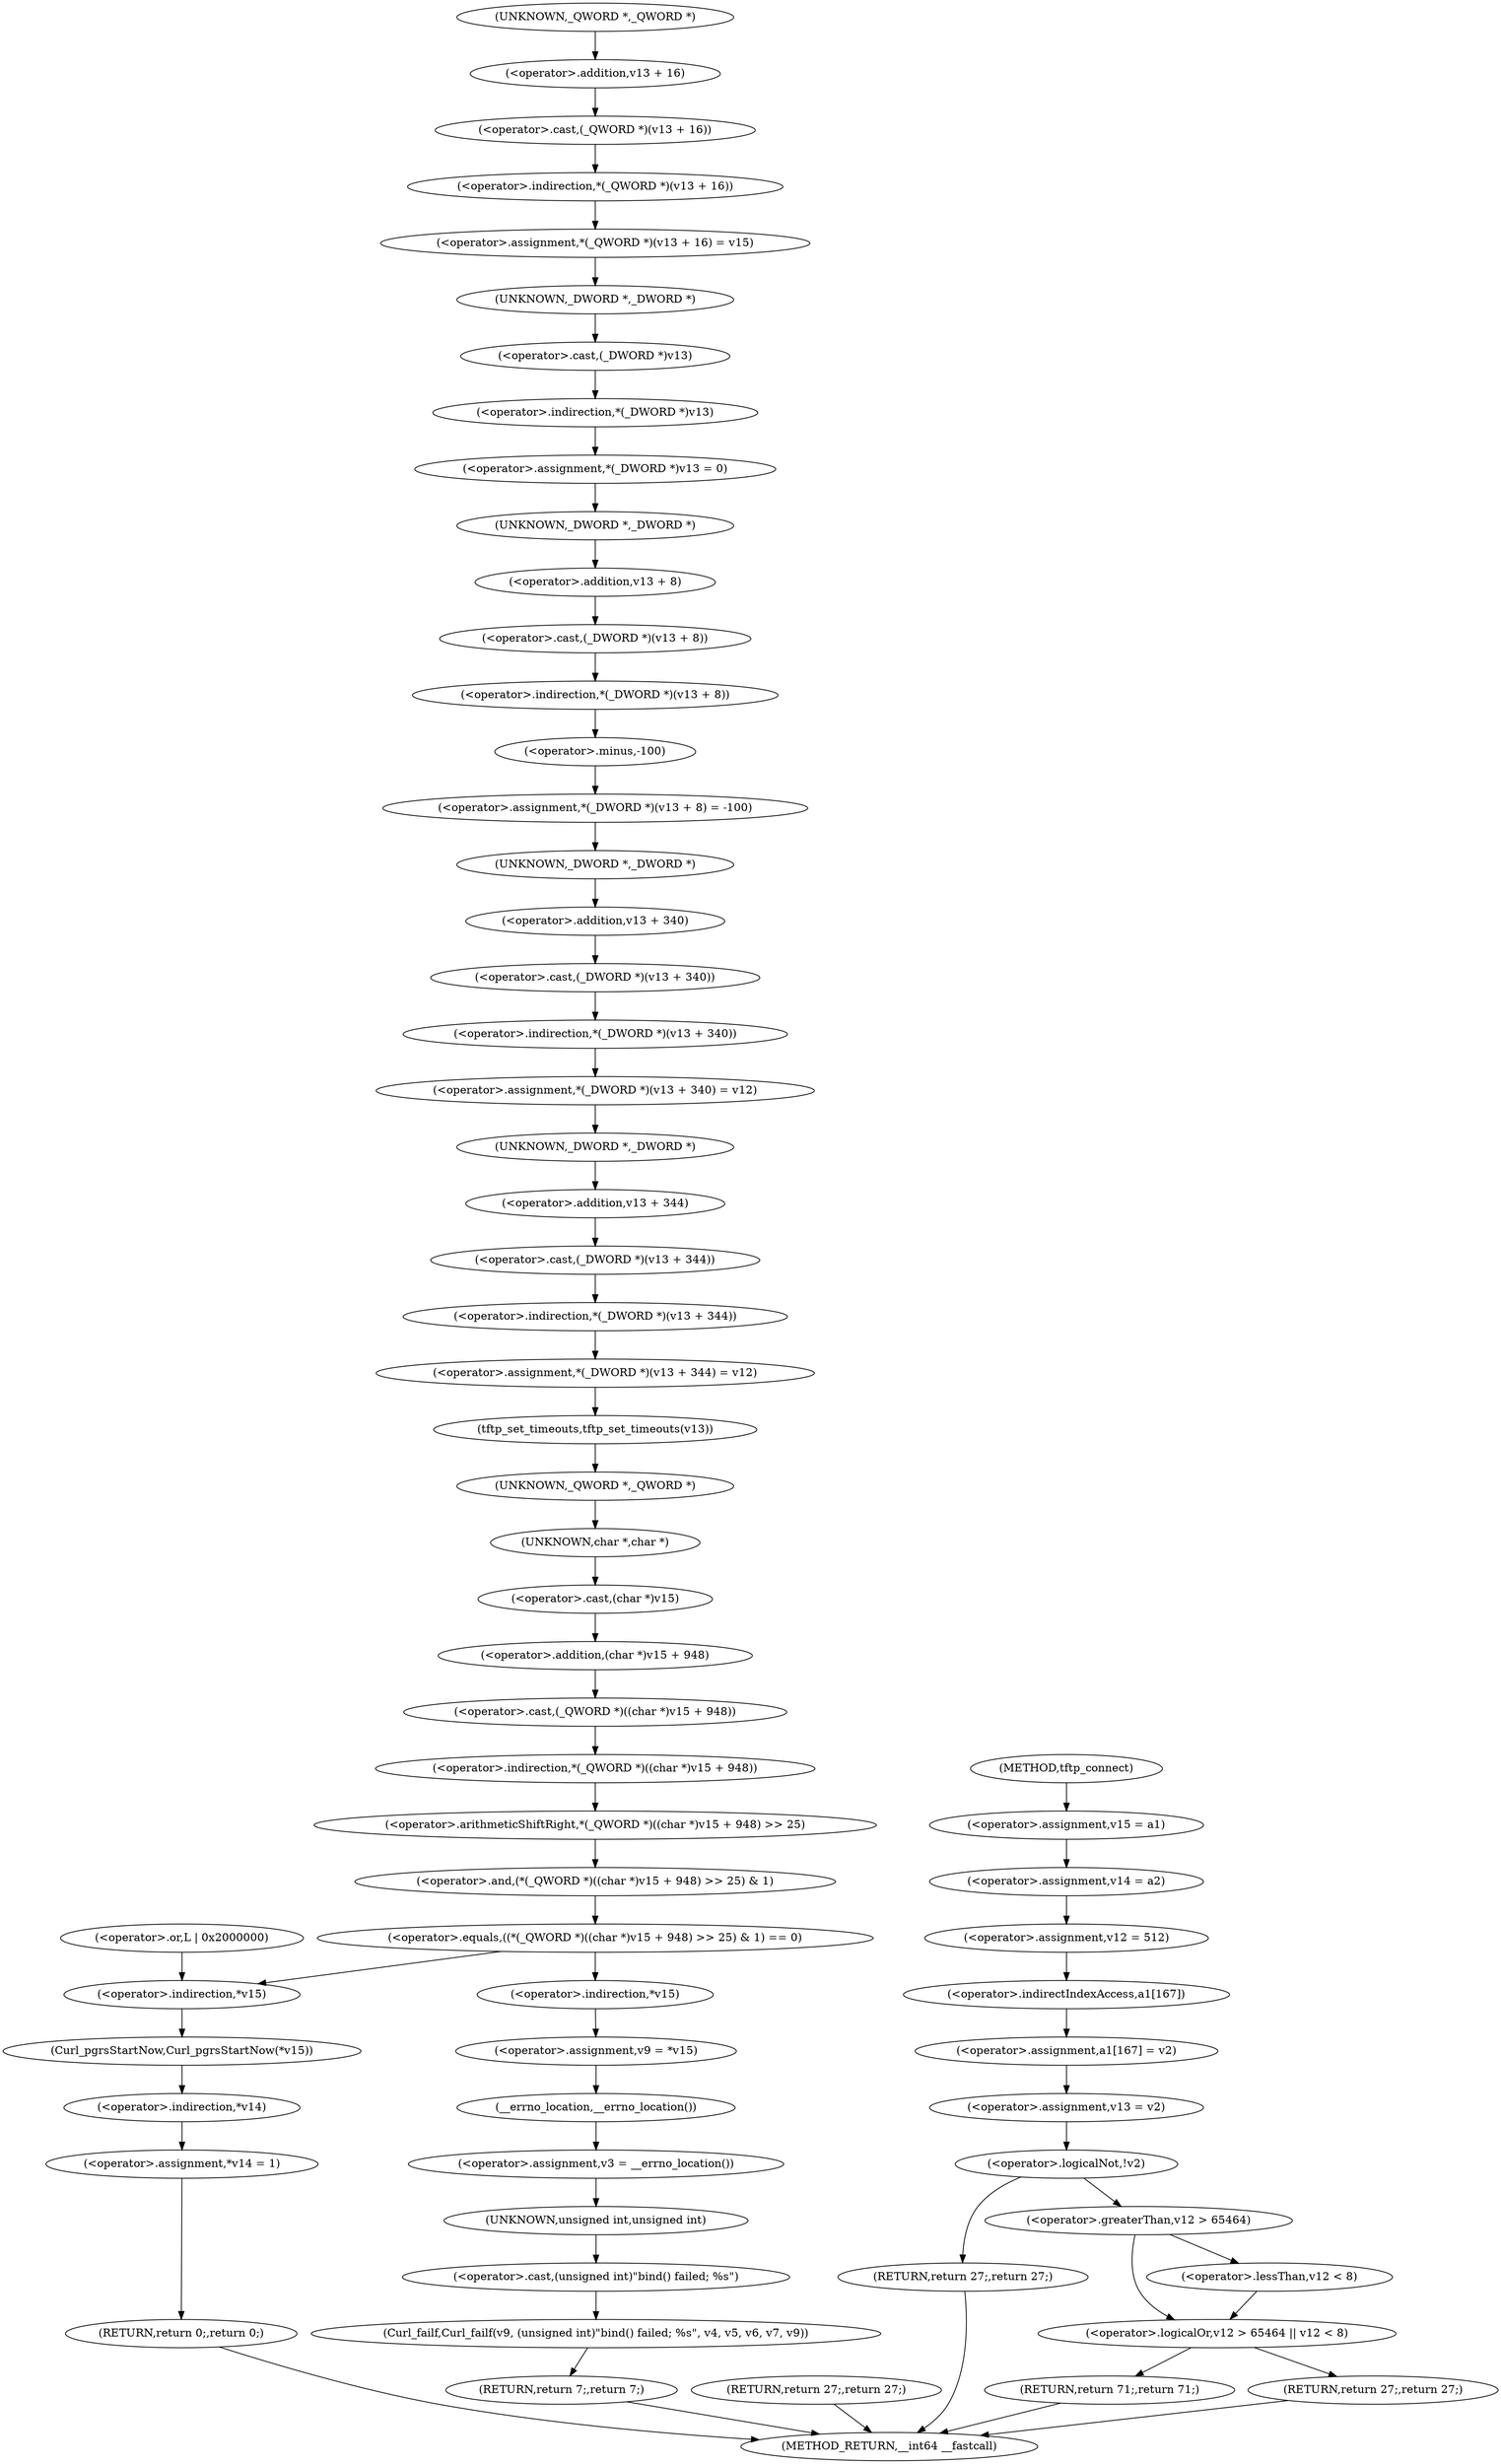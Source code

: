 digraph tftp_connect {  
"1000129" [label = "(<operator>.assignment,v15 = a1)" ]
"1000132" [label = "(<operator>.assignment,v14 = a2)" ]
"1000135" [label = "(<operator>.assignment,v12 = 512)" ]
"1000138" [label = "(<operator>.assignment,a1[167] = v2)" ]
"1000139" [label = "(<operator>.indirectIndexAccess,a1[167])" ]
"1000143" [label = "(<operator>.assignment,v13 = v2)" ]
"1000147" [label = "(<operator>.logicalNot,!v2)" ]
"1000149" [label = "(RETURN,return 27;,return 27;)" ]
"1000153" [label = "(<operator>.logicalOr,v12 > 65464 || v12 < 8)" ]
"1000154" [label = "(<operator>.greaterThan,v12 > 65464)" ]
"1000157" [label = "(<operator>.lessThan,v12 < 8)" ]
"1000160" [label = "(RETURN,return 71;,return 71;)" ]
"1000162" [label = "(RETURN,return 27;,return 27;)" ]
"1000165" [label = "(<operator>.assignment,*(_QWORD *)(v13 + 16) = v15)" ]
"1000166" [label = "(<operator>.indirection,*(_QWORD *)(v13 + 16))" ]
"1000167" [label = "(<operator>.cast,(_QWORD *)(v13 + 16))" ]
"1000168" [label = "(UNKNOWN,_QWORD *,_QWORD *)" ]
"1000169" [label = "(<operator>.addition,v13 + 16)" ]
"1000173" [label = "(<operator>.assignment,*(_DWORD *)v13 = 0)" ]
"1000174" [label = "(<operator>.indirection,*(_DWORD *)v13)" ]
"1000175" [label = "(<operator>.cast,(_DWORD *)v13)" ]
"1000176" [label = "(UNKNOWN,_DWORD *,_DWORD *)" ]
"1000179" [label = "(<operator>.assignment,*(_DWORD *)(v13 + 8) = -100)" ]
"1000180" [label = "(<operator>.indirection,*(_DWORD *)(v13 + 8))" ]
"1000181" [label = "(<operator>.cast,(_DWORD *)(v13 + 8))" ]
"1000182" [label = "(UNKNOWN,_DWORD *,_DWORD *)" ]
"1000183" [label = "(<operator>.addition,v13 + 8)" ]
"1000186" [label = "(<operator>.minus,-100)" ]
"1000188" [label = "(<operator>.assignment,*(_DWORD *)(v13 + 340) = v12)" ]
"1000189" [label = "(<operator>.indirection,*(_DWORD *)(v13 + 340))" ]
"1000190" [label = "(<operator>.cast,(_DWORD *)(v13 + 340))" ]
"1000191" [label = "(UNKNOWN,_DWORD *,_DWORD *)" ]
"1000192" [label = "(<operator>.addition,v13 + 340)" ]
"1000196" [label = "(<operator>.assignment,*(_DWORD *)(v13 + 344) = v12)" ]
"1000197" [label = "(<operator>.indirection,*(_DWORD *)(v13 + 344))" ]
"1000198" [label = "(<operator>.cast,(_DWORD *)(v13 + 344))" ]
"1000199" [label = "(UNKNOWN,_DWORD *,_DWORD *)" ]
"1000200" [label = "(<operator>.addition,v13 + 344)" ]
"1000204" [label = "(tftp_set_timeouts,tftp_set_timeouts(v13))" ]
"1000207" [label = "(<operator>.equals,((*(_QWORD *)((char *)v15 + 948) >> 25) & 1) == 0)" ]
"1000208" [label = "(<operator>.and,(*(_QWORD *)((char *)v15 + 948) >> 25) & 1)" ]
"1000209" [label = "(<operator>.arithmeticShiftRight,*(_QWORD *)((char *)v15 + 948) >> 25)" ]
"1000210" [label = "(<operator>.indirection,*(_QWORD *)((char *)v15 + 948))" ]
"1000211" [label = "(<operator>.cast,(_QWORD *)((char *)v15 + 948))" ]
"1000212" [label = "(UNKNOWN,_QWORD *,_QWORD *)" ]
"1000213" [label = "(<operator>.addition,(char *)v15 + 948)" ]
"1000214" [label = "(<operator>.cast,(char *)v15)" ]
"1000215" [label = "(UNKNOWN,char *,char *)" ]
"1000223" [label = "(<operator>.assignment,v9 = *v15)" ]
"1000225" [label = "(<operator>.indirection,*v15)" ]
"1000227" [label = "(<operator>.assignment,v3 = __errno_location())" ]
"1000229" [label = "(__errno_location,__errno_location())" ]
"1000230" [label = "(Curl_failf,Curl_failf(v9, (unsigned int)\"bind() failed; %s\", v4, v5, v6, v7, v9))" ]
"1000232" [label = "(<operator>.cast,(unsigned int)\"bind() failed; %s\")" ]
"1000233" [label = "(UNKNOWN,unsigned int,unsigned int)" ]
"1000240" [label = "(RETURN,return 7;,return 7;)" ]
"1000242" [label = "(<operator>.or,L | 0x2000000)" ]
"1000245" [label = "(Curl_pgrsStartNow,Curl_pgrsStartNow(*v15))" ]
"1000246" [label = "(<operator>.indirection,*v15)" ]
"1000248" [label = "(<operator>.assignment,*v14 = 1)" ]
"1000249" [label = "(<operator>.indirection,*v14)" ]
"1000252" [label = "(RETURN,return 0;,return 0;)" ]
"1000254" [label = "(RETURN,return 27;,return 27;)" ]
"1000113" [label = "(METHOD,tftp_connect)" ]
"1000256" [label = "(METHOD_RETURN,__int64 __fastcall)" ]
  "1000129" -> "1000132" 
  "1000132" -> "1000135" 
  "1000135" -> "1000139" 
  "1000138" -> "1000143" 
  "1000139" -> "1000138" 
  "1000143" -> "1000147" 
  "1000147" -> "1000149" 
  "1000147" -> "1000154" 
  "1000149" -> "1000256" 
  "1000153" -> "1000160" 
  "1000153" -> "1000162" 
  "1000154" -> "1000153" 
  "1000154" -> "1000157" 
  "1000157" -> "1000153" 
  "1000160" -> "1000256" 
  "1000162" -> "1000256" 
  "1000165" -> "1000176" 
  "1000166" -> "1000165" 
  "1000167" -> "1000166" 
  "1000168" -> "1000169" 
  "1000169" -> "1000167" 
  "1000173" -> "1000182" 
  "1000174" -> "1000173" 
  "1000175" -> "1000174" 
  "1000176" -> "1000175" 
  "1000179" -> "1000191" 
  "1000180" -> "1000186" 
  "1000181" -> "1000180" 
  "1000182" -> "1000183" 
  "1000183" -> "1000181" 
  "1000186" -> "1000179" 
  "1000188" -> "1000199" 
  "1000189" -> "1000188" 
  "1000190" -> "1000189" 
  "1000191" -> "1000192" 
  "1000192" -> "1000190" 
  "1000196" -> "1000204" 
  "1000197" -> "1000196" 
  "1000198" -> "1000197" 
  "1000199" -> "1000200" 
  "1000200" -> "1000198" 
  "1000204" -> "1000212" 
  "1000207" -> "1000225" 
  "1000207" -> "1000246" 
  "1000208" -> "1000207" 
  "1000209" -> "1000208" 
  "1000210" -> "1000209" 
  "1000211" -> "1000210" 
  "1000212" -> "1000215" 
  "1000213" -> "1000211" 
  "1000214" -> "1000213" 
  "1000215" -> "1000214" 
  "1000223" -> "1000229" 
  "1000225" -> "1000223" 
  "1000227" -> "1000233" 
  "1000229" -> "1000227" 
  "1000230" -> "1000240" 
  "1000232" -> "1000230" 
  "1000233" -> "1000232" 
  "1000240" -> "1000256" 
  "1000242" -> "1000246" 
  "1000245" -> "1000249" 
  "1000246" -> "1000245" 
  "1000248" -> "1000252" 
  "1000249" -> "1000248" 
  "1000252" -> "1000256" 
  "1000254" -> "1000256" 
  "1000113" -> "1000129" 
}
